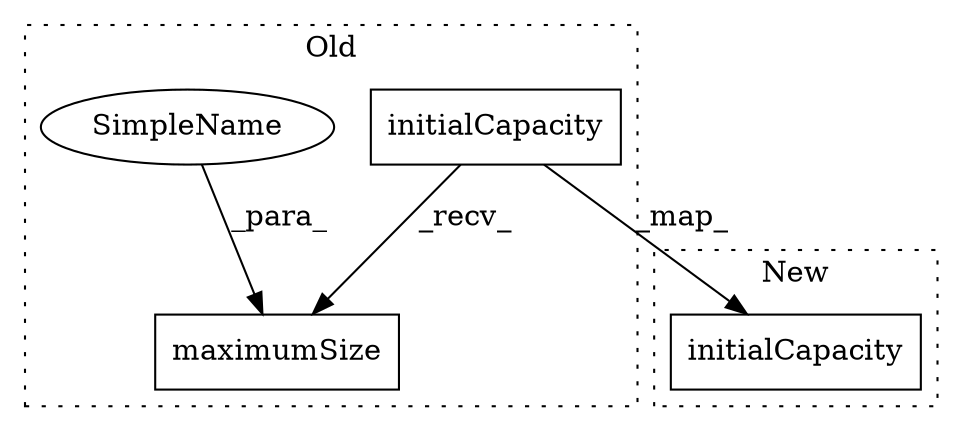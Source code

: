 digraph G {
subgraph cluster0 {
1 [label="initialCapacity" a="32" s="34303,34320" l="16,1" shape="box"];
3 [label="maximumSize" a="32" s="34339,34365" l="12,1" shape="box"];
4 [label="SimpleName" a="42" s="34351" l="14" shape="ellipse"];
label = "Old";
style="dotted";
}
subgraph cluster1 {
2 [label="initialCapacity" a="32" s="32768,32785" l="16,1" shape="box"];
label = "New";
style="dotted";
}
1 -> 3 [label="_recv_"];
1 -> 2 [label="_map_"];
4 -> 3 [label="_para_"];
}